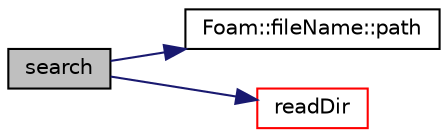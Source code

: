 digraph "search"
{
  bgcolor="transparent";
  edge [fontname="Helvetica",fontsize="10",labelfontname="Helvetica",labelfontsize="10"];
  node [fontname="Helvetica",fontsize="10",shape=record];
  rankdir="LR";
  Node138329 [label="search",height=0.2,width=0.4,color="black", fillcolor="grey75", style="filled", fontcolor="black"];
  Node138329 -> Node138330 [color="midnightblue",fontsize="10",style="solid",fontname="Helvetica"];
  Node138330 [label="Foam::fileName::path",height=0.2,width=0.4,color="black",URL="$a29541.html#abe7b9078c8e7356c6131b70a8f729372",tooltip="Return directory path name (part before last /) "];
  Node138329 -> Node138331 [color="midnightblue",fontsize="10",style="solid",fontname="Helvetica"];
  Node138331 [label="readDir",height=0.2,width=0.4,color="red",URL="$a21851.html#aca2d5f76614fa6c285dbc8b7e87ac7c4",tooltip="Read a directory and return the entries as a string list. "];
}
